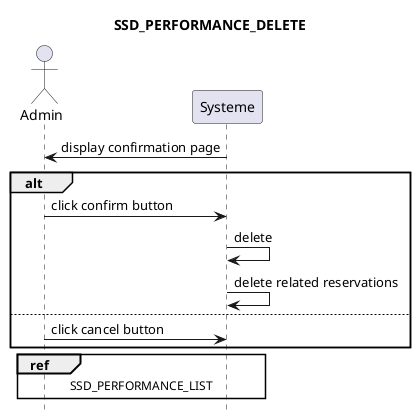 @startuml SSD_PERFORMANCE_DELETE
    title SSD_PERFORMANCE_DELETE
    hide footbox
    Actor "Admin" as A
    Participant "Systeme" as S
    S -> A : display confirmation page
    alt
    A -> S : click confirm button
    S -> S : delete
    S -> S : delete related reservations
    else
    A -> S : click cancel button
    end
    ref over A,S : SSD_PERFORMANCE_LIST
@enduml
